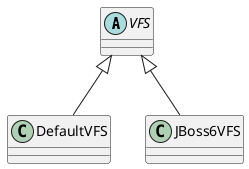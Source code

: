 @startuml

abstract class VFS

class DefaultVFS
class JBoss6VFS

VFS <|-- DefaultVFS
VFS <|-- JBoss6VFS

@enduml
